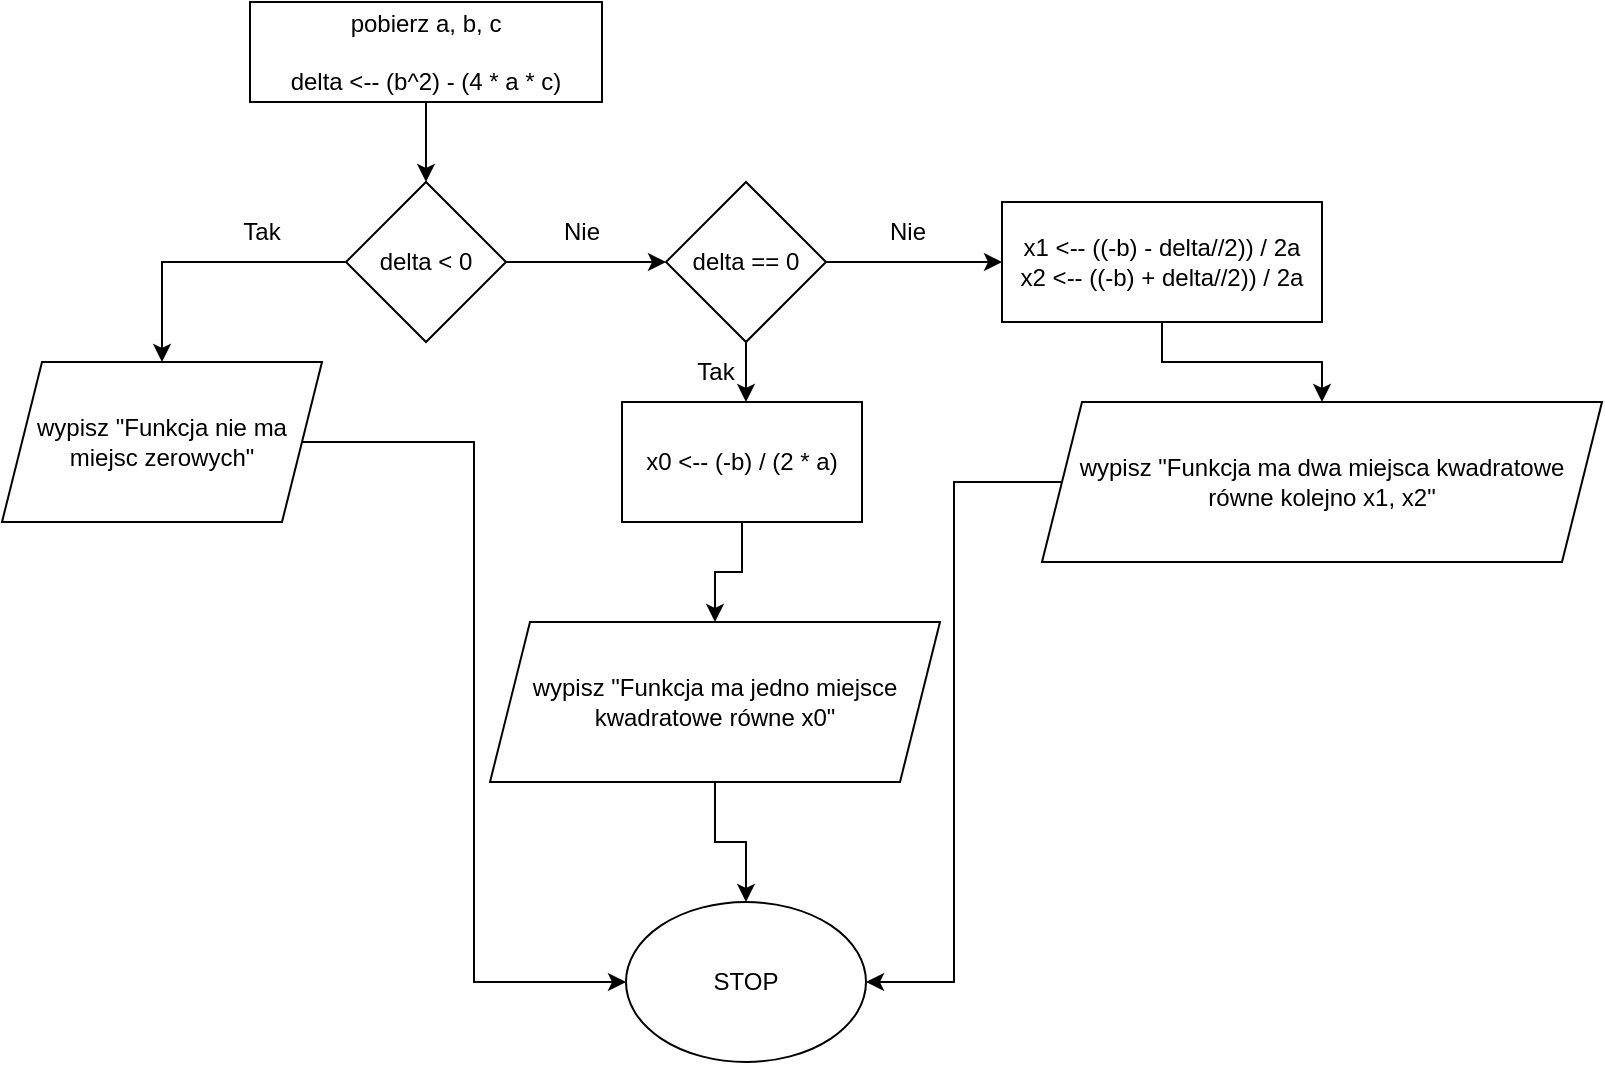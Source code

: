 <mxfile>
    <diagram id="Y2405kr83HNlSQvASsk2" name="Page-1">
        <mxGraphModel dx="2002" dy="1167" grid="1" gridSize="10" guides="1" tooltips="1" connect="1" arrows="1" fold="1" page="1" pageScale="1" pageWidth="827" pageHeight="1169" math="0" shadow="0">
            <root>
                <mxCell id="0"/>
                <mxCell id="1" parent="0"/>
                <mxCell id="SJkdV_ian_6C4vrEJexx-5" value="" style="edgeStyle=orthogonalEdgeStyle;rounded=0;orthogonalLoop=1;jettySize=auto;html=1;" parent="1" source="SJkdV_ian_6C4vrEJexx-1" target="SJkdV_ian_6C4vrEJexx-4" edge="1">
                    <mxGeometry relative="1" as="geometry"/>
                </mxCell>
                <mxCell id="SJkdV_ian_6C4vrEJexx-1" value="&lt;div&gt;pobierz a, b, c&lt;/div&gt;&lt;div&gt;&lt;br&gt;&lt;/div&gt;&lt;div&gt;delta &amp;lt;-- (b^2) - (4 * a * c)&lt;br&gt;&lt;/div&gt;" style="rounded=0;whiteSpace=wrap;html=1;" parent="1" vertex="1">
                    <mxGeometry x="138" y="40" width="176" height="50" as="geometry"/>
                </mxCell>
                <mxCell id="SJkdV_ian_6C4vrEJexx-7" style="edgeStyle=orthogonalEdgeStyle;rounded=0;orthogonalLoop=1;jettySize=auto;html=1;entryX=0.5;entryY=0;entryDx=0;entryDy=0;" parent="1" source="SJkdV_ian_6C4vrEJexx-4" target="SJkdV_ian_6C4vrEJexx-6" edge="1">
                    <mxGeometry relative="1" as="geometry"/>
                </mxCell>
                <mxCell id="SJkdV_ian_6C4vrEJexx-10" value="" style="edgeStyle=orthogonalEdgeStyle;rounded=0;orthogonalLoop=1;jettySize=auto;html=1;" parent="1" source="SJkdV_ian_6C4vrEJexx-4" target="SJkdV_ian_6C4vrEJexx-9" edge="1">
                    <mxGeometry relative="1" as="geometry"/>
                </mxCell>
                <mxCell id="SJkdV_ian_6C4vrEJexx-4" value="delta &amp;lt; 0" style="rhombus;whiteSpace=wrap;html=1;rounded=0;" parent="1" vertex="1">
                    <mxGeometry x="186" y="130" width="80" height="80" as="geometry"/>
                </mxCell>
                <mxCell id="SJkdV_ian_6C4vrEJexx-26" style="edgeStyle=orthogonalEdgeStyle;rounded=0;orthogonalLoop=1;jettySize=auto;html=1;entryX=0;entryY=0.5;entryDx=0;entryDy=0;" parent="1" source="SJkdV_ian_6C4vrEJexx-6" target="SJkdV_ian_6C4vrEJexx-25" edge="1">
                    <mxGeometry relative="1" as="geometry"/>
                </mxCell>
                <mxCell id="SJkdV_ian_6C4vrEJexx-6" value="wypisz &quot;Funkcja nie ma miejsc zerowych&quot;" style="shape=parallelogram;perimeter=parallelogramPerimeter;whiteSpace=wrap;html=1;fixedSize=1;" parent="1" vertex="1">
                    <mxGeometry x="14" y="220" width="160" height="80" as="geometry"/>
                </mxCell>
                <mxCell id="SJkdV_ian_6C4vrEJexx-8" value="Tak" style="text;html=1;strokeColor=none;fillColor=none;align=center;verticalAlign=middle;whiteSpace=wrap;rounded=0;" parent="1" vertex="1">
                    <mxGeometry x="114" y="140" width="60" height="30" as="geometry"/>
                </mxCell>
                <mxCell id="SJkdV_ian_6C4vrEJexx-12" style="edgeStyle=orthogonalEdgeStyle;rounded=0;orthogonalLoop=1;jettySize=auto;html=1;" parent="1" source="SJkdV_ian_6C4vrEJexx-9" edge="1">
                    <mxGeometry relative="1" as="geometry">
                        <mxPoint x="386" y="240" as="targetPoint"/>
                    </mxGeometry>
                </mxCell>
                <mxCell id="SJkdV_ian_6C4vrEJexx-13" style="edgeStyle=orthogonalEdgeStyle;rounded=0;orthogonalLoop=1;jettySize=auto;html=1;" parent="1" source="SJkdV_ian_6C4vrEJexx-9" edge="1">
                    <mxGeometry relative="1" as="geometry">
                        <mxPoint x="514" y="170" as="targetPoint"/>
                    </mxGeometry>
                </mxCell>
                <mxCell id="SJkdV_ian_6C4vrEJexx-9" value="delta == 0" style="rhombus;whiteSpace=wrap;html=1;rounded=0;" parent="1" vertex="1">
                    <mxGeometry x="346" y="130" width="80" height="80" as="geometry"/>
                </mxCell>
                <mxCell id="SJkdV_ian_6C4vrEJexx-11" value="Nie" style="text;html=1;strokeColor=none;fillColor=none;align=center;verticalAlign=middle;whiteSpace=wrap;rounded=0;" parent="1" vertex="1">
                    <mxGeometry x="274" y="140" width="60" height="30" as="geometry"/>
                </mxCell>
                <mxCell id="SJkdV_ian_6C4vrEJexx-14" value="Tak" style="text;html=1;strokeColor=none;fillColor=none;align=center;verticalAlign=middle;whiteSpace=wrap;rounded=0;" parent="1" vertex="1">
                    <mxGeometry x="340.5" y="210" width="60" height="30" as="geometry"/>
                </mxCell>
                <mxCell id="SJkdV_ian_6C4vrEJexx-15" value="Nie" style="text;html=1;strokeColor=none;fillColor=none;align=center;verticalAlign=middle;whiteSpace=wrap;rounded=0;" parent="1" vertex="1">
                    <mxGeometry x="436.5" y="140" width="60" height="30" as="geometry"/>
                </mxCell>
                <mxCell id="SJkdV_ian_6C4vrEJexx-20" value="" style="edgeStyle=orthogonalEdgeStyle;rounded=0;orthogonalLoop=1;jettySize=auto;html=1;" parent="1" source="SJkdV_ian_6C4vrEJexx-18" target="SJkdV_ian_6C4vrEJexx-19" edge="1">
                    <mxGeometry relative="1" as="geometry"/>
                </mxCell>
                <mxCell id="SJkdV_ian_6C4vrEJexx-18" value="x0 &amp;lt;-- (-b) / (2 * a)" style="rounded=0;whiteSpace=wrap;html=1;" parent="1" vertex="1">
                    <mxGeometry x="324" y="240" width="120" height="60" as="geometry"/>
                </mxCell>
                <mxCell id="SJkdV_ian_6C4vrEJexx-27" style="edgeStyle=orthogonalEdgeStyle;rounded=0;orthogonalLoop=1;jettySize=auto;html=1;entryX=0.5;entryY=0;entryDx=0;entryDy=0;" parent="1" source="SJkdV_ian_6C4vrEJexx-19" target="SJkdV_ian_6C4vrEJexx-25" edge="1">
                    <mxGeometry relative="1" as="geometry"/>
                </mxCell>
                <mxCell id="SJkdV_ian_6C4vrEJexx-19" value="wypisz &quot;Funkcja ma jedno miejsce kwadratowe równe x0&quot;" style="shape=parallelogram;perimeter=parallelogramPerimeter;whiteSpace=wrap;html=1;fixedSize=1;rounded=0;" parent="1" vertex="1">
                    <mxGeometry x="258" y="350" width="225" height="80" as="geometry"/>
                </mxCell>
                <mxCell id="SJkdV_ian_6C4vrEJexx-24" style="edgeStyle=orthogonalEdgeStyle;rounded=0;orthogonalLoop=1;jettySize=auto;html=1;entryX=0.5;entryY=0;entryDx=0;entryDy=0;" parent="1" source="SJkdV_ian_6C4vrEJexx-22" target="SJkdV_ian_6C4vrEJexx-23" edge="1">
                    <mxGeometry relative="1" as="geometry"/>
                </mxCell>
                <mxCell id="SJkdV_ian_6C4vrEJexx-22" value="&lt;div&gt;x1 &amp;lt;-- ((-b) - delta//2)) / 2a&lt;/div&gt;&lt;div&gt;x2 &amp;lt;-- ((-b) + delta//2)) / 2a&lt;/div&gt;" style="rounded=0;whiteSpace=wrap;html=1;" parent="1" vertex="1">
                    <mxGeometry x="514" y="140" width="160" height="60" as="geometry"/>
                </mxCell>
                <mxCell id="SJkdV_ian_6C4vrEJexx-28" style="edgeStyle=orthogonalEdgeStyle;rounded=0;orthogonalLoop=1;jettySize=auto;html=1;entryX=1;entryY=0.5;entryDx=0;entryDy=0;" parent="1" source="SJkdV_ian_6C4vrEJexx-23" target="SJkdV_ian_6C4vrEJexx-25" edge="1">
                    <mxGeometry relative="1" as="geometry"/>
                </mxCell>
                <mxCell id="SJkdV_ian_6C4vrEJexx-23" value="wypisz &quot;Funkcja ma dwa miejsca kwadratowe równe kolejno x1, x2&quot;" style="shape=parallelogram;perimeter=parallelogramPerimeter;whiteSpace=wrap;html=1;fixedSize=1;" parent="1" vertex="1">
                    <mxGeometry x="534" y="240" width="280" height="80" as="geometry"/>
                </mxCell>
                <mxCell id="SJkdV_ian_6C4vrEJexx-25" value="STOP" style="ellipse;whiteSpace=wrap;html=1;" parent="1" vertex="1">
                    <mxGeometry x="326" y="490" width="120" height="80" as="geometry"/>
                </mxCell>
            </root>
        </mxGraphModel>
    </diagram>
</mxfile>